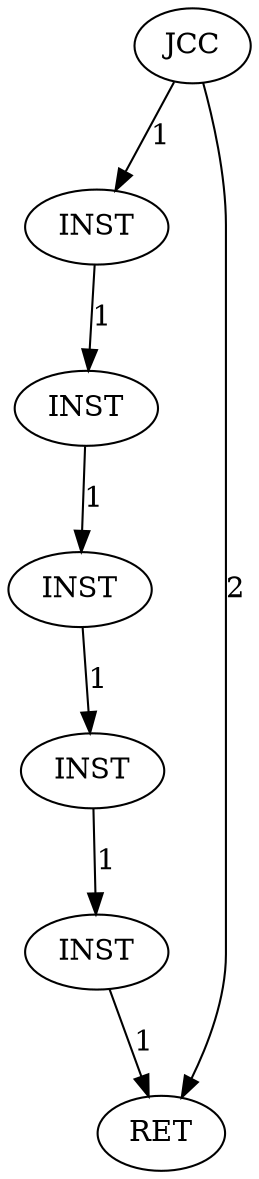 Digraph G {
"A" [label = "JCC" , options="root"]
"B" [label = "INST"]
"C" [label = "RET"]
"D" [label = "INST"]
"E" [label = "INST"]
"F" [label = "INST"]
"G" [label = "INST"]
"A" -> "B" [label = "1"]
"B" -> "D" [label = "1"]
"D" -> "E" [label = "1"]
"E" -> "F" [label = "1"]
"F" -> "G" [label = "1"]
"G" -> "C" [label = "1"]
"A" -> "C" [label = "2"]
}

